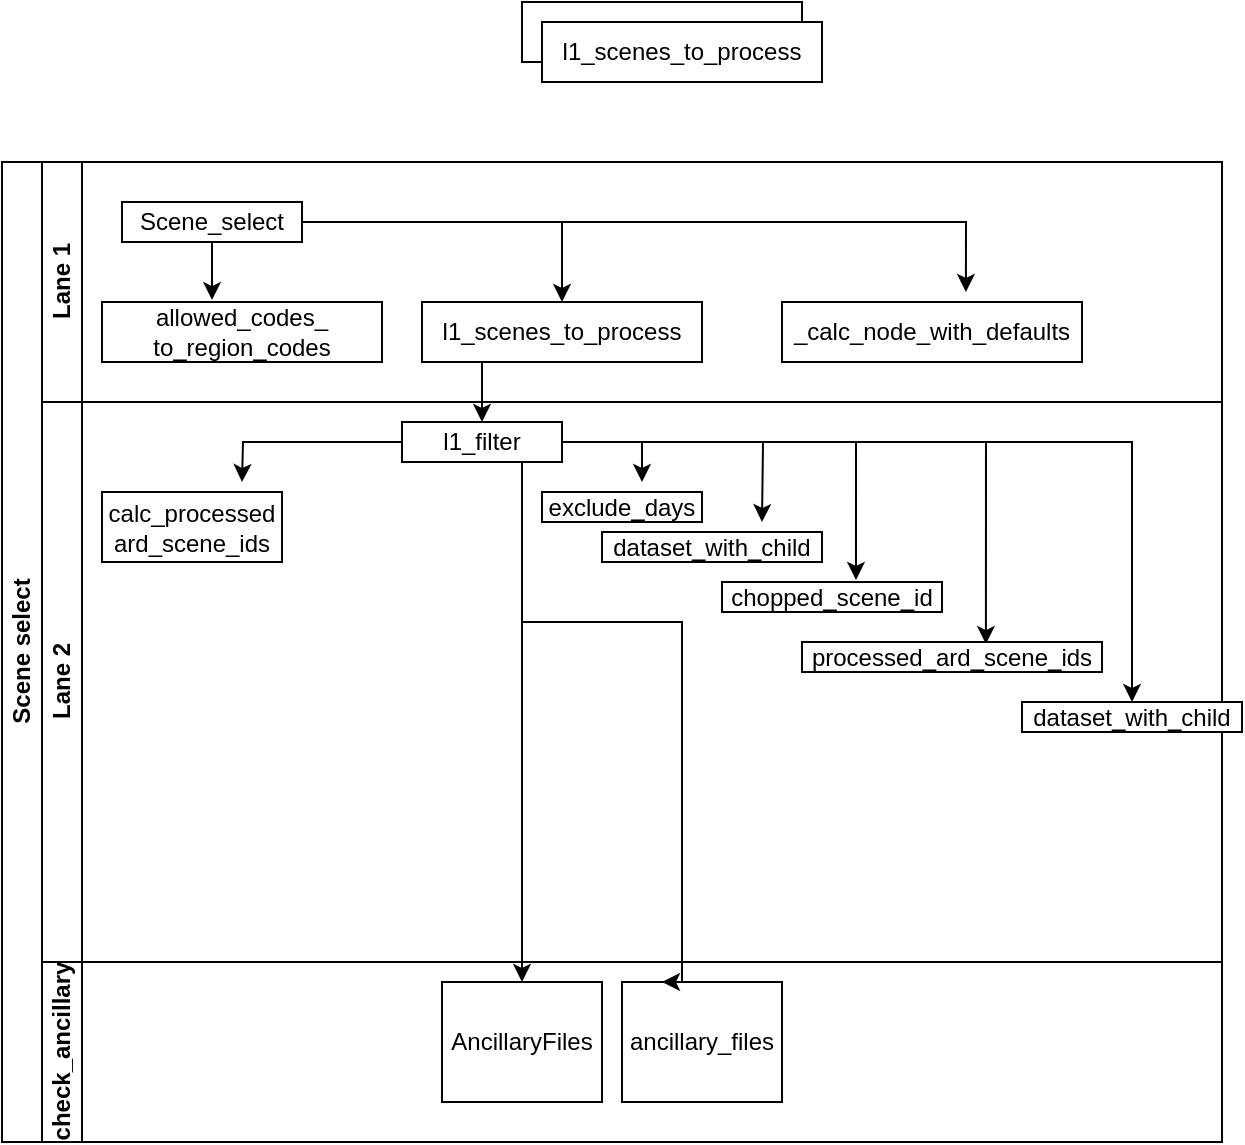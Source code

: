 <mxfile version="16.5.1" type="device"><diagram id="prtHgNgQTEPvFCAcTncT" name="Page-1"><mxGraphModel dx="918" dy="1279" grid="1" gridSize="10" guides="1" tooltips="1" connect="1" arrows="1" fold="1" page="1" pageScale="1" pageWidth="827" pageHeight="1169" math="0" shadow="0"><root><mxCell id="0"/><mxCell id="1" parent="0"/><mxCell id="dNxyNK7c78bLwvsdeMH5-19" value="Scene select" style="swimlane;html=1;childLayout=stackLayout;resizeParent=1;resizeParentMax=0;horizontal=0;startSize=20;horizontalStack=0;" parent="1" vertex="1"><mxGeometry x="120" y="120" width="610" height="490" as="geometry"/></mxCell><mxCell id="dNxyNK7c78bLwvsdeMH5-20" value="Lane 1" style="swimlane;html=1;startSize=20;horizontal=0;" parent="dNxyNK7c78bLwvsdeMH5-19" vertex="1"><mxGeometry x="20" width="590" height="120" as="geometry"/></mxCell><mxCell id="8rkVSwqQPcUdR0gKO214-9" value="" style="edgeStyle=orthogonalEdgeStyle;rounded=0;orthogonalLoop=1;jettySize=auto;html=1;" edge="1" parent="dNxyNK7c78bLwvsdeMH5-20" source="dNxyNK7c78bLwvsdeMH5-24" target="dNxyNK7c78bLwvsdeMH5-30"><mxGeometry relative="1" as="geometry"/></mxCell><mxCell id="8rkVSwqQPcUdR0gKO214-10" style="edgeStyle=orthogonalEdgeStyle;rounded=0;orthogonalLoop=1;jettySize=auto;html=1;entryX=0.613;entryY=-0.167;entryDx=0;entryDy=0;entryPerimeter=0;" edge="1" parent="dNxyNK7c78bLwvsdeMH5-20" source="dNxyNK7c78bLwvsdeMH5-24" target="8rkVSwqQPcUdR0gKO214-5"><mxGeometry relative="1" as="geometry"/></mxCell><mxCell id="8rkVSwqQPcUdR0gKO214-33" style="edgeStyle=orthogonalEdgeStyle;rounded=0;orthogonalLoop=1;jettySize=auto;html=1;entryX=0.393;entryY=-0.033;entryDx=0;entryDy=0;entryPerimeter=0;" edge="1" parent="dNxyNK7c78bLwvsdeMH5-20" source="dNxyNK7c78bLwvsdeMH5-24" target="8rkVSwqQPcUdR0gKO214-32"><mxGeometry relative="1" as="geometry"/></mxCell><mxCell id="dNxyNK7c78bLwvsdeMH5-24" value="Scene_select" style="rounded=0;whiteSpace=wrap;html=1;fontFamily=Helvetica;fontSize=12;fontColor=#000000;align=center;" parent="dNxyNK7c78bLwvsdeMH5-20" vertex="1"><mxGeometry x="40" y="20" width="90" height="20" as="geometry"/></mxCell><mxCell id="dNxyNK7c78bLwvsdeMH5-30" value="l1_scenes_to_process" style="rounded=0;whiteSpace=wrap;html=1;fontFamily=Helvetica;fontSize=12;fontColor=#000000;align=center;" parent="dNxyNK7c78bLwvsdeMH5-20" vertex="1"><mxGeometry x="190" y="70" width="140" height="30" as="geometry"/></mxCell><mxCell id="8rkVSwqQPcUdR0gKO214-5" value="_calc_node_with_defaults" style="rounded=0;whiteSpace=wrap;html=1;fontFamily=Helvetica;fontSize=12;fontColor=#000000;align=center;" vertex="1" parent="dNxyNK7c78bLwvsdeMH5-20"><mxGeometry x="370" y="70" width="150" height="30" as="geometry"/></mxCell><mxCell id="8rkVSwqQPcUdR0gKO214-32" value="allowed_codes_ to_region_codes" style="rounded=0;whiteSpace=wrap;html=1;fontFamily=Helvetica;fontSize=12;fontColor=#000000;align=center;" vertex="1" parent="dNxyNK7c78bLwvsdeMH5-20"><mxGeometry x="30" y="70" width="140" height="30" as="geometry"/></mxCell><mxCell id="dNxyNK7c78bLwvsdeMH5-21" value="Lane 2" style="swimlane;html=1;startSize=20;horizontal=0;" parent="dNxyNK7c78bLwvsdeMH5-19" vertex="1"><mxGeometry x="20" y="120" width="590" height="280" as="geometry"/></mxCell><mxCell id="8rkVSwqQPcUdR0gKO214-29" style="edgeStyle=orthogonalEdgeStyle;rounded=0;orthogonalLoop=1;jettySize=auto;html=1;entryX=0.609;entryY=-0.067;entryDx=0;entryDy=0;entryPerimeter=0;" edge="1" parent="dNxyNK7c78bLwvsdeMH5-21" source="dNxyNK7c78bLwvsdeMH5-26" target="8rkVSwqQPcUdR0gKO214-22"><mxGeometry relative="1" as="geometry"/></mxCell><mxCell id="8rkVSwqQPcUdR0gKO214-30" style="edgeStyle=orthogonalEdgeStyle;rounded=0;orthogonalLoop=1;jettySize=auto;html=1;entryX=0.613;entryY=0.067;entryDx=0;entryDy=0;entryPerimeter=0;" edge="1" parent="dNxyNK7c78bLwvsdeMH5-21" source="dNxyNK7c78bLwvsdeMH5-26" target="8rkVSwqQPcUdR0gKO214-24"><mxGeometry relative="1" as="geometry"/></mxCell><mxCell id="8rkVSwqQPcUdR0gKO214-31" style="edgeStyle=orthogonalEdgeStyle;rounded=0;orthogonalLoop=1;jettySize=auto;html=1;entryX=0.5;entryY=0;entryDx=0;entryDy=0;" edge="1" parent="dNxyNK7c78bLwvsdeMH5-21" source="dNxyNK7c78bLwvsdeMH5-26" target="8rkVSwqQPcUdR0gKO214-25"><mxGeometry relative="1" as="geometry"><Array as="points"><mxPoint x="545" y="20"/></Array></mxGeometry></mxCell><mxCell id="dNxyNK7c78bLwvsdeMH5-26" value="l1_filter" style="rounded=0;whiteSpace=wrap;html=1;fontFamily=Helvetica;fontSize=12;fontColor=#000000;align=center;" parent="dNxyNK7c78bLwvsdeMH5-21" vertex="1"><mxGeometry x="180" y="10" width="80" height="20" as="geometry"/></mxCell><mxCell id="8rkVSwqQPcUdR0gKO214-12" value="calc_processed ard_scene_ids" style="rounded=0;whiteSpace=wrap;html=1;fontFamily=Helvetica;fontSize=12;fontColor=#000000;align=center;" vertex="1" parent="dNxyNK7c78bLwvsdeMH5-21"><mxGeometry x="30" y="45" width="90" height="35" as="geometry"/></mxCell><mxCell id="8rkVSwqQPcUdR0gKO214-18" value="exclude_days" style="rounded=0;whiteSpace=wrap;html=1;fontFamily=Helvetica;fontSize=12;fontColor=#000000;align=center;" vertex="1" parent="dNxyNK7c78bLwvsdeMH5-21"><mxGeometry x="250" y="45" width="80" height="15" as="geometry"/></mxCell><mxCell id="8rkVSwqQPcUdR0gKO214-20" value="dataset_with_child" style="rounded=0;whiteSpace=wrap;html=1;fontFamily=Helvetica;fontSize=12;fontColor=#000000;align=center;" vertex="1" parent="dNxyNK7c78bLwvsdeMH5-21"><mxGeometry x="280" y="65" width="110" height="15" as="geometry"/></mxCell><mxCell id="8rkVSwqQPcUdR0gKO214-22" value="chopped_scene_id" style="rounded=0;whiteSpace=wrap;html=1;fontFamily=Helvetica;fontSize=12;fontColor=#000000;align=center;" vertex="1" parent="dNxyNK7c78bLwvsdeMH5-21"><mxGeometry x="340" y="90" width="110" height="15" as="geometry"/></mxCell><mxCell id="8rkVSwqQPcUdR0gKO214-24" value="processed_ard_scene_ids" style="rounded=0;whiteSpace=wrap;html=1;fontFamily=Helvetica;fontSize=12;fontColor=#000000;align=center;" vertex="1" parent="dNxyNK7c78bLwvsdeMH5-21"><mxGeometry x="380" y="120" width="150" height="15" as="geometry"/></mxCell><mxCell id="8rkVSwqQPcUdR0gKO214-25" value="dataset_with_child" style="rounded=0;whiteSpace=wrap;html=1;fontFamily=Helvetica;fontSize=12;fontColor=#000000;align=center;" vertex="1" parent="dNxyNK7c78bLwvsdeMH5-21"><mxGeometry x="490" y="150" width="110" height="15" as="geometry"/></mxCell><mxCell id="dNxyNK7c78bLwvsdeMH5-22" value="check_ancillary" style="swimlane;html=1;startSize=20;horizontal=0;" parent="dNxyNK7c78bLwvsdeMH5-19" vertex="1"><mxGeometry x="20" y="400" width="590" height="90" as="geometry"/></mxCell><mxCell id="dNxyNK7c78bLwvsdeMH5-34" value="AncillaryFiles" style="rounded=0;whiteSpace=wrap;html=1;fontFamily=Helvetica;fontSize=12;fontColor=#000000;align=center;" parent="dNxyNK7c78bLwvsdeMH5-22" vertex="1"><mxGeometry x="200" y="10" width="80" height="60" as="geometry"/></mxCell><mxCell id="8rkVSwqQPcUdR0gKO214-16" value="ancillary_files" style="rounded=0;whiteSpace=wrap;html=1;fontFamily=Helvetica;fontSize=12;fontColor=#000000;align=center;" vertex="1" parent="dNxyNK7c78bLwvsdeMH5-22"><mxGeometry x="290" y="10" width="80" height="60" as="geometry"/></mxCell><mxCell id="8rkVSwqQPcUdR0gKO214-8" style="edgeStyle=orthogonalEdgeStyle;rounded=0;orthogonalLoop=1;jettySize=auto;html=1;entryX=0.5;entryY=0;entryDx=0;entryDy=0;exitX=0.25;exitY=1;exitDx=0;exitDy=0;" edge="1" parent="dNxyNK7c78bLwvsdeMH5-19" source="dNxyNK7c78bLwvsdeMH5-30" target="dNxyNK7c78bLwvsdeMH5-26"><mxGeometry relative="1" as="geometry"/></mxCell><mxCell id="8rkVSwqQPcUdR0gKO214-14" style="edgeStyle=orthogonalEdgeStyle;rounded=0;orthogonalLoop=1;jettySize=auto;html=1;exitX=0.75;exitY=1;exitDx=0;exitDy=0;entryX=0.5;entryY=0;entryDx=0;entryDy=0;" edge="1" parent="dNxyNK7c78bLwvsdeMH5-19" source="dNxyNK7c78bLwvsdeMH5-26" target="dNxyNK7c78bLwvsdeMH5-34"><mxGeometry relative="1" as="geometry"/></mxCell><mxCell id="8rkVSwqQPcUdR0gKO214-19" style="edgeStyle=orthogonalEdgeStyle;rounded=0;orthogonalLoop=1;jettySize=auto;html=1;exitX=0.75;exitY=1;exitDx=0;exitDy=0;entryX=0.25;entryY=0;entryDx=0;entryDy=0;" edge="1" parent="dNxyNK7c78bLwvsdeMH5-19" source="dNxyNK7c78bLwvsdeMH5-26" target="8rkVSwqQPcUdR0gKO214-16"><mxGeometry relative="1" as="geometry"><Array as="points"><mxPoint x="260" y="230"/><mxPoint x="340" y="230"/></Array></mxGeometry></mxCell><mxCell id="8rkVSwqQPcUdR0gKO214-6" value="l1_scenes_to_process" style="rounded=0;whiteSpace=wrap;html=1;fontFamily=Helvetica;fontSize=12;fontColor=#000000;align=center;" vertex="1" parent="1"><mxGeometry x="380" y="40" width="140" height="30" as="geometry"/></mxCell><mxCell id="8rkVSwqQPcUdR0gKO214-13" style="edgeStyle=orthogonalEdgeStyle;rounded=0;orthogonalLoop=1;jettySize=auto;html=1;" edge="1" parent="1" source="dNxyNK7c78bLwvsdeMH5-26"><mxGeometry relative="1" as="geometry"><mxPoint x="240" y="280" as="targetPoint"/></mxGeometry></mxCell><mxCell id="8rkVSwqQPcUdR0gKO214-15" value="l1_scenes_to_process" style="rounded=0;whiteSpace=wrap;html=1;fontFamily=Helvetica;fontSize=12;fontColor=#000000;align=center;" vertex="1" parent="1"><mxGeometry x="390" y="50" width="140" height="30" as="geometry"/></mxCell><mxCell id="8rkVSwqQPcUdR0gKO214-27" style="edgeStyle=orthogonalEdgeStyle;rounded=0;orthogonalLoop=1;jettySize=auto;html=1;exitX=1;exitY=0.25;exitDx=0;exitDy=0;" edge="1" parent="1" source="dNxyNK7c78bLwvsdeMH5-26"><mxGeometry relative="1" as="geometry"><mxPoint x="440" y="280" as="targetPoint"/><Array as="points"><mxPoint x="400" y="260"/><mxPoint x="440" y="260"/></Array></mxGeometry></mxCell><mxCell id="8rkVSwqQPcUdR0gKO214-28" style="edgeStyle=orthogonalEdgeStyle;rounded=0;orthogonalLoop=1;jettySize=auto;html=1;" edge="1" parent="1" source="dNxyNK7c78bLwvsdeMH5-26"><mxGeometry relative="1" as="geometry"><mxPoint x="500" y="300" as="targetPoint"/></mxGeometry></mxCell></root></mxGraphModel></diagram></mxfile>